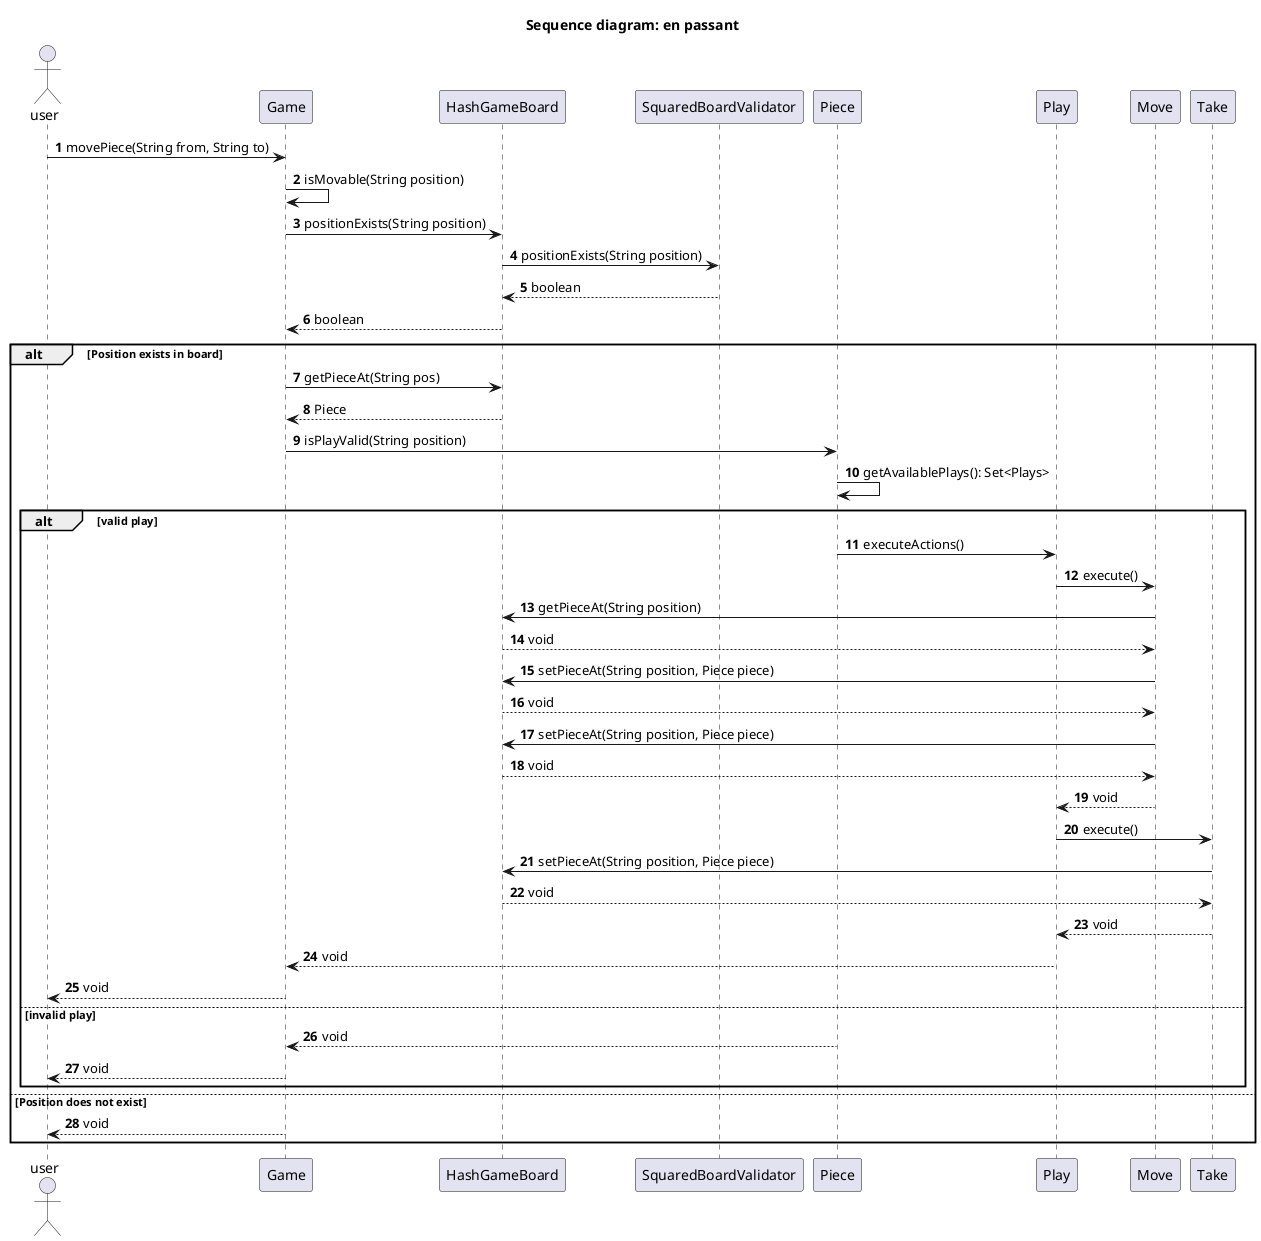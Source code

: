 @startuml
'https://plantuml.com/sequence-diagram

autonumber

title Sequence diagram: en passant
'TODO: correct mistakes

actor user
    user -> Game: movePiece(String from, String to)
    Game -> Game: isMovable(String position)
    Game -> HashGameBoard: positionExists(String position)
    HashGameBoard -> SquaredBoardValidator: positionExists(String position)
    HashGameBoard <-- SquaredBoardValidator: boolean

    Game <-- HashGameBoard: boolean

alt Position exists in board
    Game -> HashGameBoard: getPieceAt(String pos)
    Game <-- HashGameBoard: Piece
    Game -> Piece: isPlayValid(String position)
    Piece -> Piece: getAvailablePlays(): Set<Plays>

    ' Check 'to' is in the set of available moves
alt valid play
    ' Example: en passant
    Piece -> Play: executeActions()

    ' Move
    Play -> Move: execute()
    Move -> HashGameBoard: getPieceAt(String position)
    Move <-- HashGameBoard: void
    Move -> HashGameBoard: setPieceAt(String position, Piece piece)
    Move <-- HashGameBoard: void
    Move -> HashGameBoard: setPieceAt(String position, Piece piece)
    Move <-- HashGameBoard: void
    Play <-- Move: void

    ' Take
    Play -> Take: execute()
    Take -> HashGameBoard: setPieceAt(String position, Piece piece)
    Take <-- HashGameBoard: void
    Play <-- Take: void

    Game <-- Play: void
    user <-- Game: void
else invalid play
    Game <-- Piece: void
    user <-- Game: void
end
else Position does not exist
    user <-- Game: void
end

@enduml